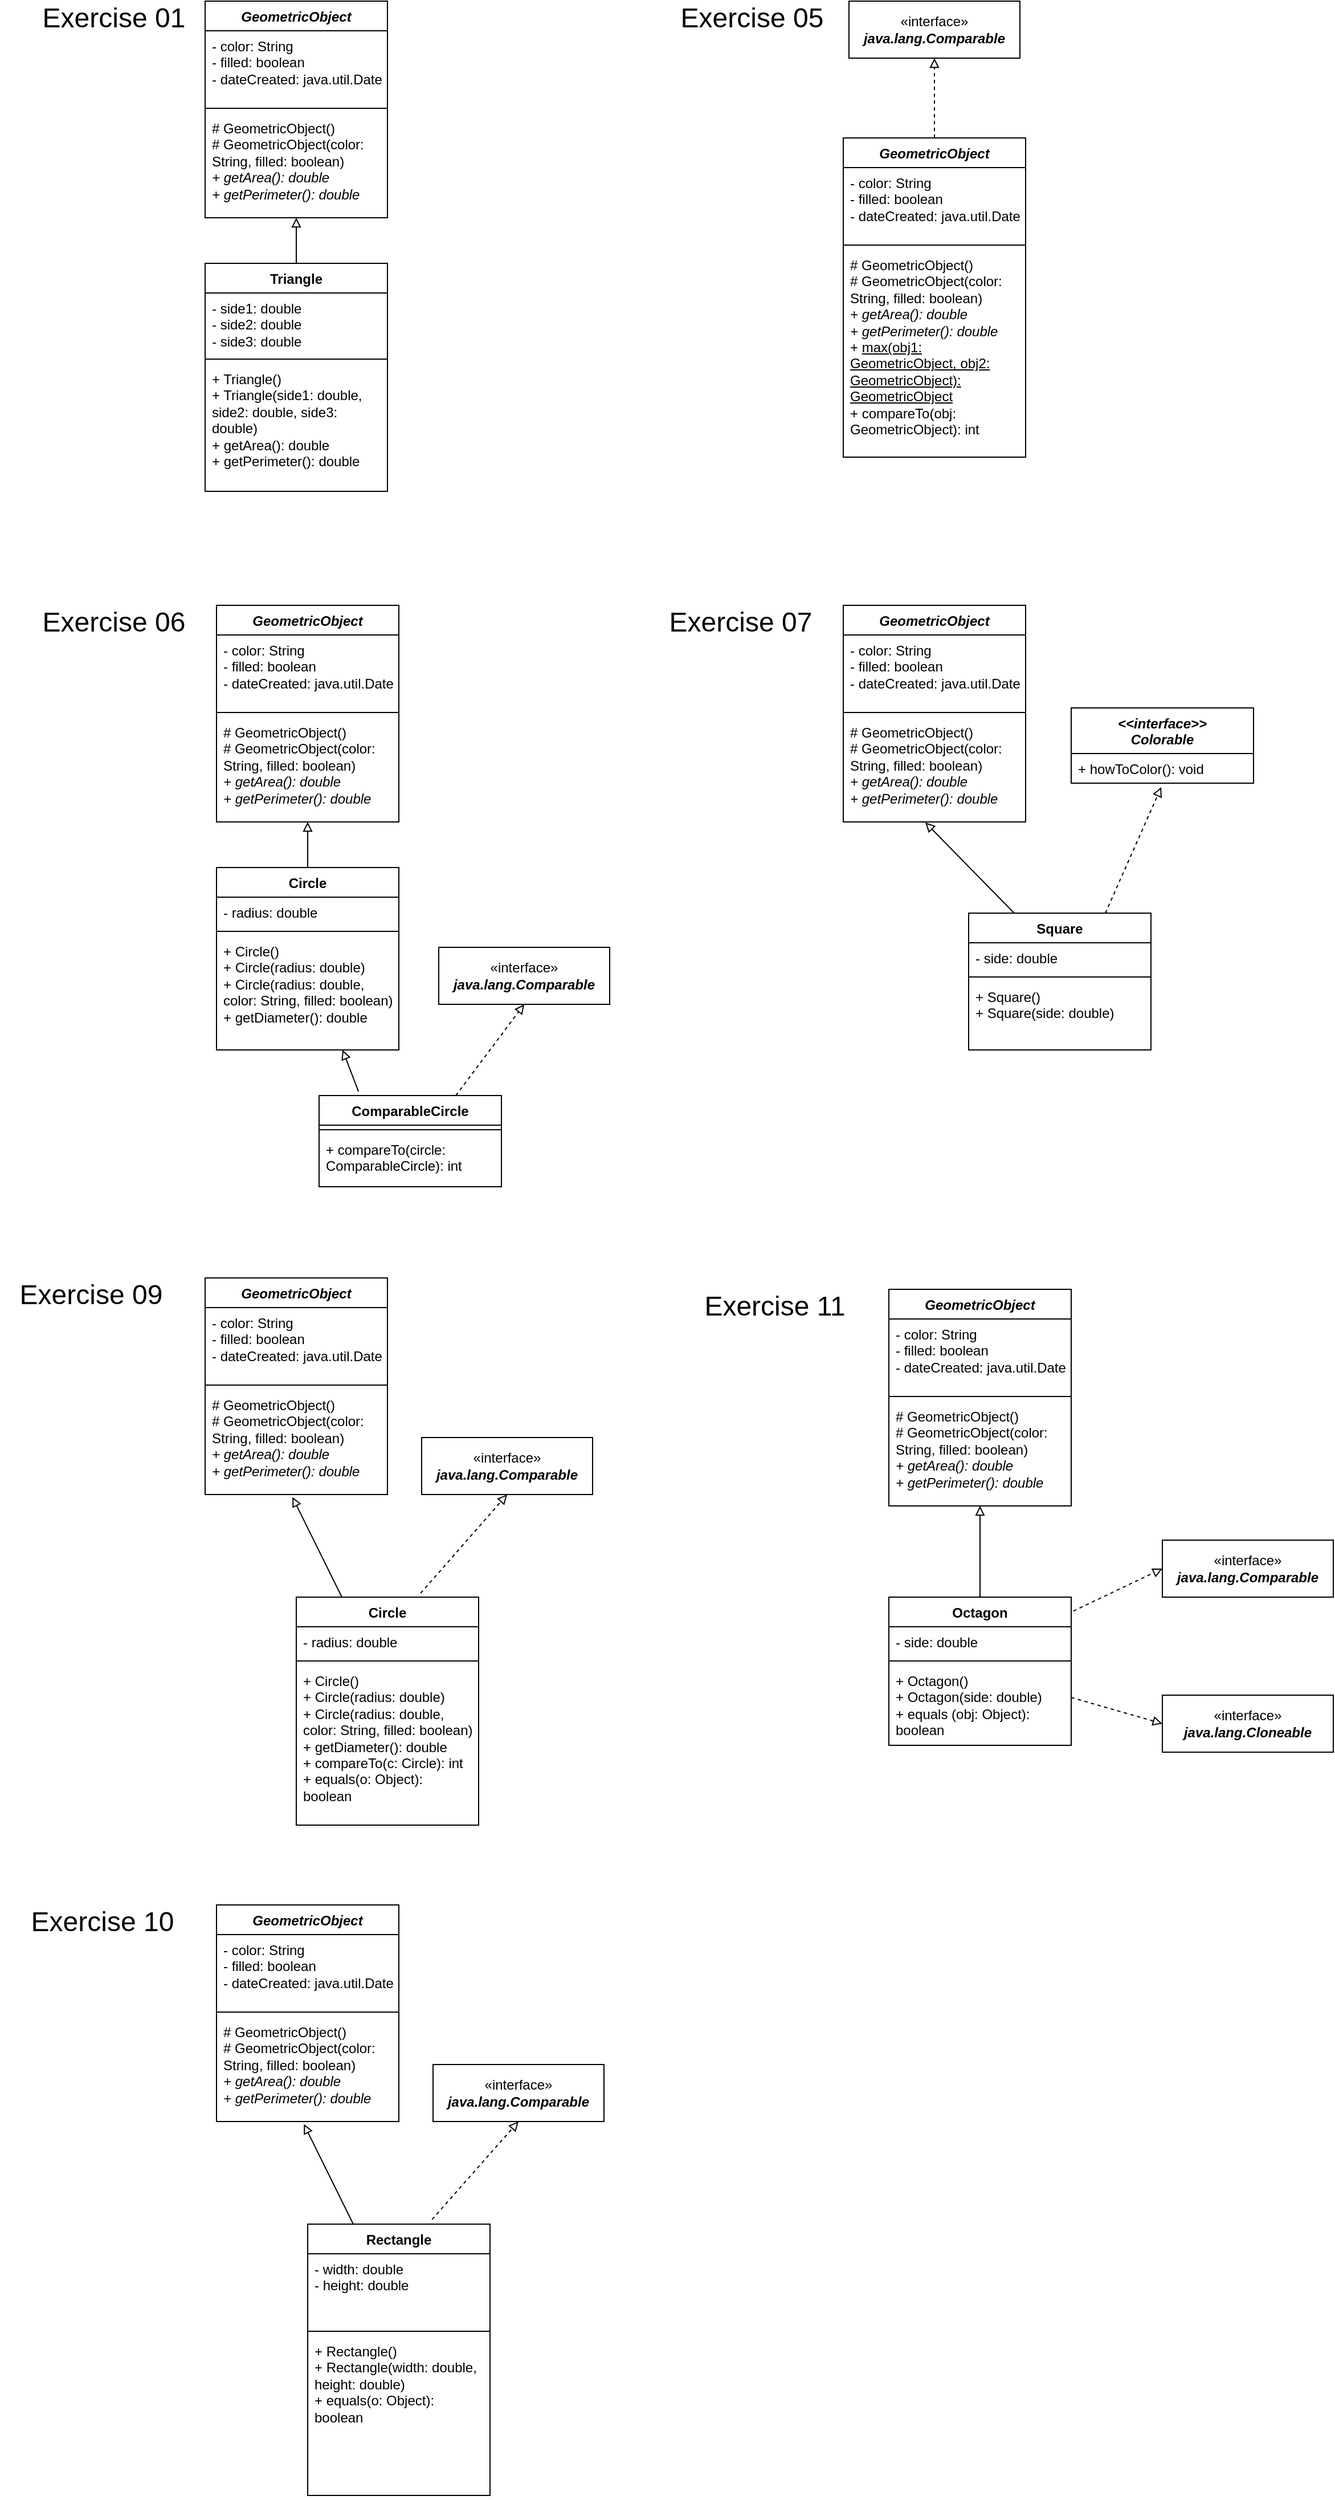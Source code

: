 <mxfile version="21.6.8" type="device">
  <diagram name="Page-1" id="t4NAFJKeUPYWKHXzNqqg">
    <mxGraphModel dx="954" dy="601" grid="1" gridSize="10" guides="1" tooltips="1" connect="1" arrows="1" fold="1" page="0" pageScale="1" pageWidth="827" pageHeight="1169" math="0" shadow="0">
      <root>
        <mxCell id="0" />
        <mxCell id="1" parent="0" />
        <mxCell id="4752XUYn1DsE7La_0IoM-2" value="Exercise 01" style="text;html=1;strokeColor=none;fillColor=none;align=center;verticalAlign=middle;whiteSpace=wrap;rounded=0;fontSize=24;" parent="1" vertex="1">
          <mxGeometry x="40" y="40" width="160" height="30" as="geometry" />
        </mxCell>
        <mxCell id="4752XUYn1DsE7La_0IoM-3" value="&lt;i&gt;GeometricObject&lt;/i&gt;" style="swimlane;fontStyle=1;align=center;verticalAlign=top;childLayout=stackLayout;horizontal=1;startSize=26;horizontalStack=0;resizeParent=1;resizeParentMax=0;resizeLast=0;collapsible=1;marginBottom=0;whiteSpace=wrap;html=1;" parent="1" vertex="1">
          <mxGeometry x="200" y="40" width="160" height="190" as="geometry" />
        </mxCell>
        <mxCell id="4752XUYn1DsE7La_0IoM-4" value="- color: String&lt;br&gt;- filled: boolean&lt;br&gt;- dateCreated: java.util.Date" style="text;strokeColor=none;fillColor=none;align=left;verticalAlign=top;spacingLeft=4;spacingRight=4;overflow=hidden;rotatable=0;points=[[0,0.5],[1,0.5]];portConstraint=eastwest;whiteSpace=wrap;html=1;" parent="4752XUYn1DsE7La_0IoM-3" vertex="1">
          <mxGeometry y="26" width="160" height="64" as="geometry" />
        </mxCell>
        <mxCell id="4752XUYn1DsE7La_0IoM-5" value="" style="line;strokeWidth=1;fillColor=none;align=left;verticalAlign=middle;spacingTop=-1;spacingLeft=3;spacingRight=3;rotatable=0;labelPosition=right;points=[];portConstraint=eastwest;strokeColor=inherit;" parent="4752XUYn1DsE7La_0IoM-3" vertex="1">
          <mxGeometry y="90" width="160" height="8" as="geometry" />
        </mxCell>
        <mxCell id="4752XUYn1DsE7La_0IoM-6" value="# GeometricObject()&lt;br&gt;# GeometricObject(color: String, filled: boolean)&lt;br&gt;&lt;i&gt;+ getArea(): double&lt;br&gt;+ getPerimeter(): double&lt;/i&gt;" style="text;strokeColor=none;fillColor=none;align=left;verticalAlign=top;spacingLeft=4;spacingRight=4;overflow=hidden;rotatable=0;points=[[0,0.5],[1,0.5]];portConstraint=eastwest;whiteSpace=wrap;html=1;" parent="4752XUYn1DsE7La_0IoM-3" vertex="1">
          <mxGeometry y="98" width="160" height="92" as="geometry" />
        </mxCell>
        <mxCell id="4752XUYn1DsE7La_0IoM-8" value="Triangle" style="swimlane;fontStyle=1;align=center;verticalAlign=top;childLayout=stackLayout;horizontal=1;startSize=26;horizontalStack=0;resizeParent=1;resizeParentMax=0;resizeLast=0;collapsible=1;marginBottom=0;whiteSpace=wrap;html=1;" parent="1" vertex="1">
          <mxGeometry x="200" y="270" width="160" height="200" as="geometry" />
        </mxCell>
        <mxCell id="4752XUYn1DsE7La_0IoM-9" value="- side1: double&lt;br&gt;- side2: double&lt;br&gt;- side3: double" style="text;strokeColor=none;fillColor=none;align=left;verticalAlign=top;spacingLeft=4;spacingRight=4;overflow=hidden;rotatable=0;points=[[0,0.5],[1,0.5]];portConstraint=eastwest;whiteSpace=wrap;html=1;" parent="4752XUYn1DsE7La_0IoM-8" vertex="1">
          <mxGeometry y="26" width="160" height="54" as="geometry" />
        </mxCell>
        <mxCell id="4752XUYn1DsE7La_0IoM-10" value="" style="line;strokeWidth=1;fillColor=none;align=left;verticalAlign=middle;spacingTop=-1;spacingLeft=3;spacingRight=3;rotatable=0;labelPosition=right;points=[];portConstraint=eastwest;strokeColor=inherit;" parent="4752XUYn1DsE7La_0IoM-8" vertex="1">
          <mxGeometry y="80" width="160" height="8" as="geometry" />
        </mxCell>
        <mxCell id="4752XUYn1DsE7La_0IoM-11" value="+ Triangle()&lt;br&gt;+ Triangle(side1: double, side2: double, side3: double)&lt;br&gt;+ getArea(): double&lt;br&gt;+ getPerimeter(): double" style="text;strokeColor=none;fillColor=none;align=left;verticalAlign=top;spacingLeft=4;spacingRight=4;overflow=hidden;rotatable=0;points=[[0,0.5],[1,0.5]];portConstraint=eastwest;whiteSpace=wrap;html=1;" parent="4752XUYn1DsE7La_0IoM-8" vertex="1">
          <mxGeometry y="88" width="160" height="112" as="geometry" />
        </mxCell>
        <mxCell id="4752XUYn1DsE7La_0IoM-13" value="Exercise 05" style="text;html=1;strokeColor=none;fillColor=none;align=center;verticalAlign=middle;whiteSpace=wrap;rounded=0;fontSize=24;" parent="1" vertex="1">
          <mxGeometry x="600" y="40" width="160" height="30" as="geometry" />
        </mxCell>
        <mxCell id="4752XUYn1DsE7La_0IoM-14" value="&lt;i&gt;GeometricObject&lt;/i&gt;" style="swimlane;fontStyle=1;align=center;verticalAlign=top;childLayout=stackLayout;horizontal=1;startSize=26;horizontalStack=0;resizeParent=1;resizeParentMax=0;resizeLast=0;collapsible=1;marginBottom=0;whiteSpace=wrap;html=1;" parent="1" vertex="1">
          <mxGeometry x="760" y="160" width="160" height="280" as="geometry" />
        </mxCell>
        <mxCell id="4752XUYn1DsE7La_0IoM-15" value="- color: String&lt;br&gt;- filled: boolean&lt;br&gt;- dateCreated: java.util.Date" style="text;strokeColor=none;fillColor=none;align=left;verticalAlign=top;spacingLeft=4;spacingRight=4;overflow=hidden;rotatable=0;points=[[0,0.5],[1,0.5]];portConstraint=eastwest;whiteSpace=wrap;html=1;" parent="4752XUYn1DsE7La_0IoM-14" vertex="1">
          <mxGeometry y="26" width="160" height="64" as="geometry" />
        </mxCell>
        <mxCell id="4752XUYn1DsE7La_0IoM-16" value="" style="line;strokeWidth=1;fillColor=none;align=left;verticalAlign=middle;spacingTop=-1;spacingLeft=3;spacingRight=3;rotatable=0;labelPosition=right;points=[];portConstraint=eastwest;strokeColor=inherit;" parent="4752XUYn1DsE7La_0IoM-14" vertex="1">
          <mxGeometry y="90" width="160" height="8" as="geometry" />
        </mxCell>
        <mxCell id="4752XUYn1DsE7La_0IoM-17" value="# GeometricObject()&lt;br&gt;# GeometricObject(color: String, filled: boolean)&lt;br&gt;&lt;i&gt;+ getArea(): double&lt;br&gt;+ getPerimeter(): double&lt;/i&gt;&lt;br&gt;+ &lt;u&gt;max(obj1: GeometricObject, obj2: GeometricObject): GeometricObject&lt;/u&gt;&lt;br&gt;+ compareTo(obj: GeometricObject): int" style="text;strokeColor=none;fillColor=none;align=left;verticalAlign=top;spacingLeft=4;spacingRight=4;overflow=hidden;rotatable=0;points=[[0,0.5],[1,0.5]];portConstraint=eastwest;whiteSpace=wrap;html=1;" parent="4752XUYn1DsE7La_0IoM-14" vertex="1">
          <mxGeometry y="98" width="160" height="182" as="geometry" />
        </mxCell>
        <mxCell id="4752XUYn1DsE7La_0IoM-18" value="«interface»&lt;br&gt;&lt;b&gt;&lt;i&gt;java.lang.Comparable&lt;/i&gt;&lt;/b&gt;" style="html=1;whiteSpace=wrap;" parent="1" vertex="1">
          <mxGeometry x="765" y="40" width="150" height="50" as="geometry" />
        </mxCell>
        <mxCell id="4752XUYn1DsE7La_0IoM-21" value="" style="endArrow=block;html=1;rounded=0;dashed=1;endFill=0;" parent="1" source="4752XUYn1DsE7La_0IoM-14" target="4752XUYn1DsE7La_0IoM-18" edge="1">
          <mxGeometry width="50" height="50" relative="1" as="geometry">
            <mxPoint x="630" y="290" as="sourcePoint" />
            <mxPoint x="680" y="240" as="targetPoint" />
          </mxGeometry>
        </mxCell>
        <mxCell id="4752XUYn1DsE7La_0IoM-22" value="Exercise 06" style="text;html=1;strokeColor=none;fillColor=none;align=center;verticalAlign=middle;whiteSpace=wrap;rounded=0;fontSize=24;" parent="1" vertex="1">
          <mxGeometry x="40" y="570" width="160" height="30" as="geometry" />
        </mxCell>
        <mxCell id="4752XUYn1DsE7La_0IoM-41" style="edgeStyle=orthogonalEdgeStyle;rounded=0;orthogonalLoop=1;jettySize=auto;html=1;endArrow=block;endFill=0;" parent="1" source="4752XUYn1DsE7La_0IoM-32" target="4752XUYn1DsE7La_0IoM-37" edge="1">
          <mxGeometry relative="1" as="geometry" />
        </mxCell>
        <mxCell id="4752XUYn1DsE7La_0IoM-32" value="Circle" style="swimlane;fontStyle=1;align=center;verticalAlign=top;childLayout=stackLayout;horizontal=1;startSize=26;horizontalStack=0;resizeParent=1;resizeParentMax=0;resizeLast=0;collapsible=1;marginBottom=0;whiteSpace=wrap;html=1;" parent="1" vertex="1">
          <mxGeometry x="210" y="800" width="160" height="160" as="geometry" />
        </mxCell>
        <mxCell id="4752XUYn1DsE7La_0IoM-33" value="- radius: double" style="text;strokeColor=none;fillColor=none;align=left;verticalAlign=top;spacingLeft=4;spacingRight=4;overflow=hidden;rotatable=0;points=[[0,0.5],[1,0.5]];portConstraint=eastwest;whiteSpace=wrap;html=1;" parent="4752XUYn1DsE7La_0IoM-32" vertex="1">
          <mxGeometry y="26" width="160" height="26" as="geometry" />
        </mxCell>
        <mxCell id="4752XUYn1DsE7La_0IoM-34" value="" style="line;strokeWidth=1;fillColor=none;align=left;verticalAlign=middle;spacingTop=-1;spacingLeft=3;spacingRight=3;rotatable=0;labelPosition=right;points=[];portConstraint=eastwest;strokeColor=inherit;" parent="4752XUYn1DsE7La_0IoM-32" vertex="1">
          <mxGeometry y="52" width="160" height="8" as="geometry" />
        </mxCell>
        <mxCell id="4752XUYn1DsE7La_0IoM-35" value="+ Circle()&lt;br&gt;+ Circle(radius: double)&lt;br&gt;+ Circle(radius: double, color: String, filled: boolean)&lt;br&gt;+ getDiameter(): double" style="text;strokeColor=none;fillColor=none;align=left;verticalAlign=top;spacingLeft=4;spacingRight=4;overflow=hidden;rotatable=0;points=[[0,0.5],[1,0.5]];portConstraint=eastwest;whiteSpace=wrap;html=1;" parent="4752XUYn1DsE7La_0IoM-32" vertex="1">
          <mxGeometry y="60" width="160" height="100" as="geometry" />
        </mxCell>
        <mxCell id="4752XUYn1DsE7La_0IoM-36" value="" style="endArrow=block;html=1;rounded=0;endFill=0;" parent="1" source="4752XUYn1DsE7La_0IoM-8" target="4752XUYn1DsE7La_0IoM-3" edge="1">
          <mxGeometry width="50" height="50" relative="1" as="geometry">
            <mxPoint x="279.58" y="290" as="sourcePoint" />
            <mxPoint x="279.58" y="220" as="targetPoint" />
          </mxGeometry>
        </mxCell>
        <mxCell id="4752XUYn1DsE7La_0IoM-37" value="&lt;i&gt;GeometricObject&lt;/i&gt;" style="swimlane;fontStyle=1;align=center;verticalAlign=top;childLayout=stackLayout;horizontal=1;startSize=26;horizontalStack=0;resizeParent=1;resizeParentMax=0;resizeLast=0;collapsible=1;marginBottom=0;whiteSpace=wrap;html=1;" parent="1" vertex="1">
          <mxGeometry x="210" y="570" width="160" height="190" as="geometry" />
        </mxCell>
        <mxCell id="4752XUYn1DsE7La_0IoM-38" value="- color: String&lt;br&gt;- filled: boolean&lt;br&gt;- dateCreated: java.util.Date" style="text;strokeColor=none;fillColor=none;align=left;verticalAlign=top;spacingLeft=4;spacingRight=4;overflow=hidden;rotatable=0;points=[[0,0.5],[1,0.5]];portConstraint=eastwest;whiteSpace=wrap;html=1;" parent="4752XUYn1DsE7La_0IoM-37" vertex="1">
          <mxGeometry y="26" width="160" height="64" as="geometry" />
        </mxCell>
        <mxCell id="4752XUYn1DsE7La_0IoM-39" value="" style="line;strokeWidth=1;fillColor=none;align=left;verticalAlign=middle;spacingTop=-1;spacingLeft=3;spacingRight=3;rotatable=0;labelPosition=right;points=[];portConstraint=eastwest;strokeColor=inherit;" parent="4752XUYn1DsE7La_0IoM-37" vertex="1">
          <mxGeometry y="90" width="160" height="8" as="geometry" />
        </mxCell>
        <mxCell id="4752XUYn1DsE7La_0IoM-40" value="# GeometricObject()&lt;br&gt;# GeometricObject(color: String, filled: boolean)&lt;br&gt;&lt;i&gt;+ getArea(): double&lt;br&gt;+ getPerimeter(): double&lt;/i&gt;" style="text;strokeColor=none;fillColor=none;align=left;verticalAlign=top;spacingLeft=4;spacingRight=4;overflow=hidden;rotatable=0;points=[[0,0.5],[1,0.5]];portConstraint=eastwest;whiteSpace=wrap;html=1;" parent="4752XUYn1DsE7La_0IoM-37" vertex="1">
          <mxGeometry y="98" width="160" height="92" as="geometry" />
        </mxCell>
        <mxCell id="4752XUYn1DsE7La_0IoM-42" value="«interface»&lt;br&gt;&lt;b&gt;&lt;i&gt;java.lang.Comparable&lt;/i&gt;&lt;/b&gt;" style="html=1;whiteSpace=wrap;" parent="1" vertex="1">
          <mxGeometry x="405" y="870" width="150" height="50" as="geometry" />
        </mxCell>
        <mxCell id="4752XUYn1DsE7La_0IoM-43" value="ComparableCircle" style="swimlane;fontStyle=1;align=center;verticalAlign=top;childLayout=stackLayout;horizontal=1;startSize=26;horizontalStack=0;resizeParent=1;resizeParentMax=0;resizeLast=0;collapsible=1;marginBottom=0;whiteSpace=wrap;html=1;" parent="1" vertex="1">
          <mxGeometry x="300" y="1000" width="160" height="80" as="geometry" />
        </mxCell>
        <mxCell id="4752XUYn1DsE7La_0IoM-45" value="" style="line;strokeWidth=1;fillColor=none;align=left;verticalAlign=middle;spacingTop=-1;spacingLeft=3;spacingRight=3;rotatable=0;labelPosition=right;points=[];portConstraint=eastwest;strokeColor=inherit;" parent="4752XUYn1DsE7La_0IoM-43" vertex="1">
          <mxGeometry y="26" width="160" height="8" as="geometry" />
        </mxCell>
        <mxCell id="4752XUYn1DsE7La_0IoM-46" value="+ compareTo(circle: ComparableCircle): int" style="text;strokeColor=none;fillColor=none;align=left;verticalAlign=top;spacingLeft=4;spacingRight=4;overflow=hidden;rotatable=0;points=[[0,0.5],[1,0.5]];portConstraint=eastwest;whiteSpace=wrap;html=1;" parent="4752XUYn1DsE7La_0IoM-43" vertex="1">
          <mxGeometry y="34" width="160" height="46" as="geometry" />
        </mxCell>
        <mxCell id="4752XUYn1DsE7La_0IoM-47" value="" style="endArrow=block;html=1;rounded=0;exitX=0.216;exitY=-0.044;exitDx=0;exitDy=0;exitPerimeter=0;endFill=0;" parent="1" source="4752XUYn1DsE7La_0IoM-43" target="4752XUYn1DsE7La_0IoM-32" edge="1">
          <mxGeometry width="50" height="50" relative="1" as="geometry">
            <mxPoint x="230" y="1060" as="sourcePoint" />
            <mxPoint x="280" y="1010" as="targetPoint" />
          </mxGeometry>
        </mxCell>
        <mxCell id="4752XUYn1DsE7La_0IoM-48" value="" style="endArrow=block;html=1;rounded=0;entryX=0.5;entryY=1;entryDx=0;entryDy=0;exitX=0.75;exitY=0;exitDx=0;exitDy=0;dashed=1;endFill=0;" parent="1" source="4752XUYn1DsE7La_0IoM-43" target="4752XUYn1DsE7La_0IoM-42" edge="1">
          <mxGeometry width="50" height="50" relative="1" as="geometry">
            <mxPoint x="200" y="1140" as="sourcePoint" />
            <mxPoint x="250" y="1090" as="targetPoint" />
          </mxGeometry>
        </mxCell>
        <mxCell id="4752XUYn1DsE7La_0IoM-49" value="Exercise 07" style="text;html=1;strokeColor=none;fillColor=none;align=center;verticalAlign=middle;whiteSpace=wrap;rounded=0;fontSize=24;" parent="1" vertex="1">
          <mxGeometry x="590" y="570" width="160" height="30" as="geometry" />
        </mxCell>
        <mxCell id="4752XUYn1DsE7La_0IoM-50" value="&lt;i&gt;&amp;lt;&amp;lt;interface&amp;gt;&amp;gt;&lt;br&gt;Colorable&lt;/i&gt;" style="swimlane;fontStyle=1;align=center;verticalAlign=top;childLayout=stackLayout;horizontal=1;startSize=40;horizontalStack=0;resizeParent=1;resizeParentMax=0;resizeLast=0;collapsible=1;marginBottom=0;whiteSpace=wrap;html=1;" parent="1" vertex="1">
          <mxGeometry x="960" y="660" width="160" height="66" as="geometry" />
        </mxCell>
        <mxCell id="4752XUYn1DsE7La_0IoM-53" value="+ howToColor(): void" style="text;strokeColor=none;fillColor=none;align=left;verticalAlign=top;spacingLeft=4;spacingRight=4;overflow=hidden;rotatable=0;points=[[0,0.5],[1,0.5]];portConstraint=eastwest;whiteSpace=wrap;html=1;" parent="4752XUYn1DsE7La_0IoM-50" vertex="1">
          <mxGeometry y="40" width="160" height="26" as="geometry" />
        </mxCell>
        <mxCell id="4752XUYn1DsE7La_0IoM-54" value="&lt;i&gt;GeometricObject&lt;/i&gt;" style="swimlane;fontStyle=1;align=center;verticalAlign=top;childLayout=stackLayout;horizontal=1;startSize=26;horizontalStack=0;resizeParent=1;resizeParentMax=0;resizeLast=0;collapsible=1;marginBottom=0;whiteSpace=wrap;html=1;" parent="1" vertex="1">
          <mxGeometry x="760" y="570" width="160" height="190" as="geometry" />
        </mxCell>
        <mxCell id="4752XUYn1DsE7La_0IoM-55" value="- color: String&lt;br&gt;- filled: boolean&lt;br&gt;- dateCreated: java.util.Date" style="text;strokeColor=none;fillColor=none;align=left;verticalAlign=top;spacingLeft=4;spacingRight=4;overflow=hidden;rotatable=0;points=[[0,0.5],[1,0.5]];portConstraint=eastwest;whiteSpace=wrap;html=1;" parent="4752XUYn1DsE7La_0IoM-54" vertex="1">
          <mxGeometry y="26" width="160" height="64" as="geometry" />
        </mxCell>
        <mxCell id="4752XUYn1DsE7La_0IoM-56" value="" style="line;strokeWidth=1;fillColor=none;align=left;verticalAlign=middle;spacingTop=-1;spacingLeft=3;spacingRight=3;rotatable=0;labelPosition=right;points=[];portConstraint=eastwest;strokeColor=inherit;" parent="4752XUYn1DsE7La_0IoM-54" vertex="1">
          <mxGeometry y="90" width="160" height="8" as="geometry" />
        </mxCell>
        <mxCell id="4752XUYn1DsE7La_0IoM-57" value="# GeometricObject()&lt;br&gt;# GeometricObject(color: String, filled: boolean)&lt;br&gt;&lt;i&gt;+ getArea(): double&lt;br&gt;+ getPerimeter(): double&lt;/i&gt;" style="text;strokeColor=none;fillColor=none;align=left;verticalAlign=top;spacingLeft=4;spacingRight=4;overflow=hidden;rotatable=0;points=[[0,0.5],[1,0.5]];portConstraint=eastwest;whiteSpace=wrap;html=1;" parent="4752XUYn1DsE7La_0IoM-54" vertex="1">
          <mxGeometry y="98" width="160" height="92" as="geometry" />
        </mxCell>
        <mxCell id="4752XUYn1DsE7La_0IoM-58" value="Square" style="swimlane;fontStyle=1;align=center;verticalAlign=top;childLayout=stackLayout;horizontal=1;startSize=26;horizontalStack=0;resizeParent=1;resizeParentMax=0;resizeLast=0;collapsible=1;marginBottom=0;whiteSpace=wrap;html=1;" parent="1" vertex="1">
          <mxGeometry x="870" y="840" width="160" height="120" as="geometry" />
        </mxCell>
        <mxCell id="4752XUYn1DsE7La_0IoM-59" value="- side: double" style="text;strokeColor=none;fillColor=none;align=left;verticalAlign=top;spacingLeft=4;spacingRight=4;overflow=hidden;rotatable=0;points=[[0,0.5],[1,0.5]];portConstraint=eastwest;whiteSpace=wrap;html=1;" parent="4752XUYn1DsE7La_0IoM-58" vertex="1">
          <mxGeometry y="26" width="160" height="26" as="geometry" />
        </mxCell>
        <mxCell id="4752XUYn1DsE7La_0IoM-60" value="" style="line;strokeWidth=1;fillColor=none;align=left;verticalAlign=middle;spacingTop=-1;spacingLeft=3;spacingRight=3;rotatable=0;labelPosition=right;points=[];portConstraint=eastwest;strokeColor=inherit;" parent="4752XUYn1DsE7La_0IoM-58" vertex="1">
          <mxGeometry y="52" width="160" height="8" as="geometry" />
        </mxCell>
        <mxCell id="4752XUYn1DsE7La_0IoM-61" value="+ Square()&lt;br&gt;+ Square(side: double)" style="text;strokeColor=none;fillColor=none;align=left;verticalAlign=top;spacingLeft=4;spacingRight=4;overflow=hidden;rotatable=0;points=[[0,0.5],[1,0.5]];portConstraint=eastwest;whiteSpace=wrap;html=1;" parent="4752XUYn1DsE7La_0IoM-58" vertex="1">
          <mxGeometry y="60" width="160" height="60" as="geometry" />
        </mxCell>
        <mxCell id="4752XUYn1DsE7La_0IoM-62" value="" style="endArrow=block;html=1;rounded=0;entryX=0.45;entryY=1.005;entryDx=0;entryDy=0;entryPerimeter=0;exitX=0.25;exitY=0;exitDx=0;exitDy=0;endFill=0;" parent="1" source="4752XUYn1DsE7La_0IoM-58" target="4752XUYn1DsE7La_0IoM-57" edge="1">
          <mxGeometry width="50" height="50" relative="1" as="geometry">
            <mxPoint x="760" y="890" as="sourcePoint" />
            <mxPoint x="810" y="840" as="targetPoint" />
          </mxGeometry>
        </mxCell>
        <mxCell id="4752XUYn1DsE7La_0IoM-63" value="" style="endArrow=block;html=1;rounded=0;entryX=0.494;entryY=1.135;entryDx=0;entryDy=0;entryPerimeter=0;exitX=0.75;exitY=0;exitDx=0;exitDy=0;dashed=1;endFill=0;" parent="1" source="4752XUYn1DsE7La_0IoM-58" target="4752XUYn1DsE7La_0IoM-53" edge="1">
          <mxGeometry width="50" height="50" relative="1" as="geometry">
            <mxPoint x="770" y="950" as="sourcePoint" />
            <mxPoint x="820" y="900" as="targetPoint" />
          </mxGeometry>
        </mxCell>
        <mxCell id="4752XUYn1DsE7La_0IoM-65" value="Circle" style="swimlane;fontStyle=1;align=center;verticalAlign=top;childLayout=stackLayout;horizontal=1;startSize=26;horizontalStack=0;resizeParent=1;resizeParentMax=0;resizeLast=0;collapsible=1;marginBottom=0;whiteSpace=wrap;html=1;" parent="1" vertex="1">
          <mxGeometry x="280" y="1440" width="160" height="200" as="geometry" />
        </mxCell>
        <mxCell id="4752XUYn1DsE7La_0IoM-66" value="- radius: double" style="text;strokeColor=none;fillColor=none;align=left;verticalAlign=top;spacingLeft=4;spacingRight=4;overflow=hidden;rotatable=0;points=[[0,0.5],[1,0.5]];portConstraint=eastwest;whiteSpace=wrap;html=1;" parent="4752XUYn1DsE7La_0IoM-65" vertex="1">
          <mxGeometry y="26" width="160" height="26" as="geometry" />
        </mxCell>
        <mxCell id="4752XUYn1DsE7La_0IoM-67" value="" style="line;strokeWidth=1;fillColor=none;align=left;verticalAlign=middle;spacingTop=-1;spacingLeft=3;spacingRight=3;rotatable=0;labelPosition=right;points=[];portConstraint=eastwest;strokeColor=inherit;" parent="4752XUYn1DsE7La_0IoM-65" vertex="1">
          <mxGeometry y="52" width="160" height="8" as="geometry" />
        </mxCell>
        <mxCell id="4752XUYn1DsE7La_0IoM-68" value="+ Circle()&lt;br&gt;+ Circle(radius: double)&lt;br&gt;+ Circle(radius: double, color: String, filled: boolean)&lt;br&gt;+ getDiameter(): double&lt;br&gt;+ compareTo(c: Circle): int&lt;br&gt;+ equals(o: Object): boolean" style="text;strokeColor=none;fillColor=none;align=left;verticalAlign=top;spacingLeft=4;spacingRight=4;overflow=hidden;rotatable=0;points=[[0,0.5],[1,0.5]];portConstraint=eastwest;whiteSpace=wrap;html=1;" parent="4752XUYn1DsE7La_0IoM-65" vertex="1">
          <mxGeometry y="60" width="160" height="140" as="geometry" />
        </mxCell>
        <mxCell id="4752XUYn1DsE7La_0IoM-69" value="&lt;i&gt;GeometricObject&lt;/i&gt;" style="swimlane;fontStyle=1;align=center;verticalAlign=top;childLayout=stackLayout;horizontal=1;startSize=26;horizontalStack=0;resizeParent=1;resizeParentMax=0;resizeLast=0;collapsible=1;marginBottom=0;whiteSpace=wrap;html=1;" parent="1" vertex="1">
          <mxGeometry x="200" y="1160" width="160" height="190" as="geometry" />
        </mxCell>
        <mxCell id="4752XUYn1DsE7La_0IoM-70" value="- color: String&lt;br&gt;- filled: boolean&lt;br&gt;- dateCreated: java.util.Date" style="text;strokeColor=none;fillColor=none;align=left;verticalAlign=top;spacingLeft=4;spacingRight=4;overflow=hidden;rotatable=0;points=[[0,0.5],[1,0.5]];portConstraint=eastwest;whiteSpace=wrap;html=1;" parent="4752XUYn1DsE7La_0IoM-69" vertex="1">
          <mxGeometry y="26" width="160" height="64" as="geometry" />
        </mxCell>
        <mxCell id="4752XUYn1DsE7La_0IoM-71" value="" style="line;strokeWidth=1;fillColor=none;align=left;verticalAlign=middle;spacingTop=-1;spacingLeft=3;spacingRight=3;rotatable=0;labelPosition=right;points=[];portConstraint=eastwest;strokeColor=inherit;" parent="4752XUYn1DsE7La_0IoM-69" vertex="1">
          <mxGeometry y="90" width="160" height="8" as="geometry" />
        </mxCell>
        <mxCell id="4752XUYn1DsE7La_0IoM-72" value="# GeometricObject()&lt;br&gt;# GeometricObject(color: String, filled: boolean)&lt;br&gt;&lt;i&gt;+ getArea(): double&lt;br&gt;+ getPerimeter(): double&lt;/i&gt;" style="text;strokeColor=none;fillColor=none;align=left;verticalAlign=top;spacingLeft=4;spacingRight=4;overflow=hidden;rotatable=0;points=[[0,0.5],[1,0.5]];portConstraint=eastwest;whiteSpace=wrap;html=1;" parent="4752XUYn1DsE7La_0IoM-69" vertex="1">
          <mxGeometry y="98" width="160" height="92" as="geometry" />
        </mxCell>
        <mxCell id="4752XUYn1DsE7La_0IoM-73" value="Exercise 09" style="text;html=1;strokeColor=none;fillColor=none;align=center;verticalAlign=middle;whiteSpace=wrap;rounded=0;fontSize=24;" parent="1" vertex="1">
          <mxGeometry x="20" y="1160" width="160" height="30" as="geometry" />
        </mxCell>
        <mxCell id="4752XUYn1DsE7La_0IoM-74" value="«interface»&lt;br&gt;&lt;b&gt;&lt;i&gt;java.lang.Comparable&lt;/i&gt;&lt;/b&gt;" style="html=1;whiteSpace=wrap;" parent="1" vertex="1">
          <mxGeometry x="390" y="1300" width="150" height="50" as="geometry" />
        </mxCell>
        <mxCell id="4752XUYn1DsE7La_0IoM-75" value="" style="endArrow=block;html=1;rounded=0;entryX=0.479;entryY=1.025;entryDx=0;entryDy=0;entryPerimeter=0;exitX=0.25;exitY=0;exitDx=0;exitDy=0;endFill=0;" parent="1" source="4752XUYn1DsE7La_0IoM-65" target="4752XUYn1DsE7La_0IoM-72" edge="1">
          <mxGeometry width="50" height="50" relative="1" as="geometry">
            <mxPoint x="200" y="1520" as="sourcePoint" />
            <mxPoint x="250" y="1470" as="targetPoint" />
          </mxGeometry>
        </mxCell>
        <mxCell id="4752XUYn1DsE7La_0IoM-76" value="" style="endArrow=block;html=1;rounded=0;entryX=0.5;entryY=1;entryDx=0;entryDy=0;exitX=0.682;exitY=-0.017;exitDx=0;exitDy=0;exitPerimeter=0;dashed=1;endFill=0;" parent="1" source="4752XUYn1DsE7La_0IoM-65" target="4752XUYn1DsE7La_0IoM-74" edge="1">
          <mxGeometry width="50" height="50" relative="1" as="geometry">
            <mxPoint x="390" y="1430" as="sourcePoint" />
            <mxPoint x="440" y="1380" as="targetPoint" />
          </mxGeometry>
        </mxCell>
        <mxCell id="4752XUYn1DsE7La_0IoM-77" value="&lt;i&gt;GeometricObject&lt;/i&gt;" style="swimlane;fontStyle=1;align=center;verticalAlign=top;childLayout=stackLayout;horizontal=1;startSize=26;horizontalStack=0;resizeParent=1;resizeParentMax=0;resizeLast=0;collapsible=1;marginBottom=0;whiteSpace=wrap;html=1;" parent="1" vertex="1">
          <mxGeometry x="800" y="1170" width="160" height="190" as="geometry" />
        </mxCell>
        <mxCell id="4752XUYn1DsE7La_0IoM-78" value="- color: String&lt;br&gt;- filled: boolean&lt;br&gt;- dateCreated: java.util.Date" style="text;strokeColor=none;fillColor=none;align=left;verticalAlign=top;spacingLeft=4;spacingRight=4;overflow=hidden;rotatable=0;points=[[0,0.5],[1,0.5]];portConstraint=eastwest;whiteSpace=wrap;html=1;" parent="4752XUYn1DsE7La_0IoM-77" vertex="1">
          <mxGeometry y="26" width="160" height="64" as="geometry" />
        </mxCell>
        <mxCell id="4752XUYn1DsE7La_0IoM-79" value="" style="line;strokeWidth=1;fillColor=none;align=left;verticalAlign=middle;spacingTop=-1;spacingLeft=3;spacingRight=3;rotatable=0;labelPosition=right;points=[];portConstraint=eastwest;strokeColor=inherit;" parent="4752XUYn1DsE7La_0IoM-77" vertex="1">
          <mxGeometry y="90" width="160" height="8" as="geometry" />
        </mxCell>
        <mxCell id="4752XUYn1DsE7La_0IoM-80" value="# GeometricObject()&lt;br&gt;# GeometricObject(color: String, filled: boolean)&lt;br&gt;&lt;i&gt;+ getArea(): double&lt;br&gt;+ getPerimeter(): double&lt;/i&gt;" style="text;strokeColor=none;fillColor=none;align=left;verticalAlign=top;spacingLeft=4;spacingRight=4;overflow=hidden;rotatable=0;points=[[0,0.5],[1,0.5]];portConstraint=eastwest;whiteSpace=wrap;html=1;" parent="4752XUYn1DsE7La_0IoM-77" vertex="1">
          <mxGeometry y="98" width="160" height="92" as="geometry" />
        </mxCell>
        <mxCell id="4752XUYn1DsE7La_0IoM-81" value="Exercise 11" style="text;html=1;strokeColor=none;fillColor=none;align=center;verticalAlign=middle;whiteSpace=wrap;rounded=0;fontSize=24;" parent="1" vertex="1">
          <mxGeometry x="620" y="1170" width="160" height="30" as="geometry" />
        </mxCell>
        <mxCell id="4752XUYn1DsE7La_0IoM-82" value="«interface»&lt;br&gt;&lt;b&gt;&lt;i&gt;java.lang.Comparable&lt;/i&gt;&lt;/b&gt;" style="html=1;whiteSpace=wrap;" parent="1" vertex="1">
          <mxGeometry x="1040" y="1390" width="150" height="50" as="geometry" />
        </mxCell>
        <mxCell id="4752XUYn1DsE7La_0IoM-83" value="«interface»&lt;br&gt;&lt;b&gt;&lt;i&gt;java.lang.Cloneable&lt;/i&gt;&lt;/b&gt;" style="html=1;whiteSpace=wrap;" parent="1" vertex="1">
          <mxGeometry x="1040" y="1526" width="150" height="50" as="geometry" />
        </mxCell>
        <mxCell id="4752XUYn1DsE7La_0IoM-88" value="" style="endArrow=block;html=1;rounded=0;entryX=0.5;entryY=1;entryDx=0;entryDy=0;exitX=0.5;exitY=0;exitDx=0;exitDy=0;endFill=0;" parent="1" source="4752XUYn1DsE7La_0IoM-91" target="4752XUYn1DsE7La_0IoM-77" edge="1">
          <mxGeometry width="50" height="50" relative="1" as="geometry">
            <mxPoint x="880" y="1440.0" as="sourcePoint" />
            <mxPoint x="730" y="1480" as="targetPoint" />
          </mxGeometry>
        </mxCell>
        <mxCell id="4752XUYn1DsE7La_0IoM-89" value="" style="endArrow=block;html=1;rounded=0;entryX=0;entryY=0.5;entryDx=0;entryDy=0;exitX=1.012;exitY=0.094;exitDx=0;exitDy=0;dashed=1;endFill=0;exitPerimeter=0;" parent="1" source="4752XUYn1DsE7La_0IoM-91" target="4752XUYn1DsE7La_0IoM-82" edge="1">
          <mxGeometry width="50" height="50" relative="1" as="geometry">
            <mxPoint x="960.0" y="1440.0" as="sourcePoint" />
            <mxPoint x="770" y="1540" as="targetPoint" />
          </mxGeometry>
        </mxCell>
        <mxCell id="4752XUYn1DsE7La_0IoM-90" value="" style="endArrow=block;html=1;rounded=0;entryX=0;entryY=0.5;entryDx=0;entryDy=0;dashed=1;endFill=0;" parent="1" source="4752XUYn1DsE7La_0IoM-91" target="4752XUYn1DsE7La_0IoM-83" edge="1">
          <mxGeometry width="50" height="50" relative="1" as="geometry">
            <mxPoint x="961.44" y="1494.678" as="sourcePoint" />
            <mxPoint x="940" y="1580" as="targetPoint" />
          </mxGeometry>
        </mxCell>
        <mxCell id="4752XUYn1DsE7La_0IoM-91" value="Octagon" style="swimlane;fontStyle=1;align=center;verticalAlign=top;childLayout=stackLayout;horizontal=1;startSize=26;horizontalStack=0;resizeParent=1;resizeParentMax=0;resizeLast=0;collapsible=1;marginBottom=0;whiteSpace=wrap;html=1;" parent="1" vertex="1">
          <mxGeometry x="800" y="1440" width="160" height="130" as="geometry" />
        </mxCell>
        <mxCell id="4752XUYn1DsE7La_0IoM-92" value="- side: double" style="text;strokeColor=none;fillColor=none;align=left;verticalAlign=top;spacingLeft=4;spacingRight=4;overflow=hidden;rotatable=0;points=[[0,0.5],[1,0.5]];portConstraint=eastwest;whiteSpace=wrap;html=1;" parent="4752XUYn1DsE7La_0IoM-91" vertex="1">
          <mxGeometry y="26" width="160" height="26" as="geometry" />
        </mxCell>
        <mxCell id="4752XUYn1DsE7La_0IoM-93" value="" style="line;strokeWidth=1;fillColor=none;align=left;verticalAlign=middle;spacingTop=-1;spacingLeft=3;spacingRight=3;rotatable=0;labelPosition=right;points=[];portConstraint=eastwest;strokeColor=inherit;" parent="4752XUYn1DsE7La_0IoM-91" vertex="1">
          <mxGeometry y="52" width="160" height="8" as="geometry" />
        </mxCell>
        <mxCell id="4752XUYn1DsE7La_0IoM-94" value="+ Octagon()&lt;br&gt;+ Octagon(side: double)&lt;br&gt;+ equals (obj: Object): boolean" style="text;strokeColor=none;fillColor=none;align=left;verticalAlign=top;spacingLeft=4;spacingRight=4;overflow=hidden;rotatable=0;points=[[0,0.5],[1,0.5]];portConstraint=eastwest;whiteSpace=wrap;html=1;" parent="4752XUYn1DsE7La_0IoM-91" vertex="1">
          <mxGeometry y="60" width="160" height="70" as="geometry" />
        </mxCell>
        <mxCell id="4752XUYn1DsE7La_0IoM-95" value="Rectangle" style="swimlane;fontStyle=1;align=center;verticalAlign=top;childLayout=stackLayout;horizontal=1;startSize=26;horizontalStack=0;resizeParent=1;resizeParentMax=0;resizeLast=0;collapsible=1;marginBottom=0;whiteSpace=wrap;html=1;" parent="1" vertex="1">
          <mxGeometry x="290" y="1990" width="160" height="238" as="geometry" />
        </mxCell>
        <mxCell id="4752XUYn1DsE7La_0IoM-96" value="- width: double&lt;br&gt;- height: double" style="text;strokeColor=none;fillColor=none;align=left;verticalAlign=top;spacingLeft=4;spacingRight=4;overflow=hidden;rotatable=0;points=[[0,0.5],[1,0.5]];portConstraint=eastwest;whiteSpace=wrap;html=1;" parent="4752XUYn1DsE7La_0IoM-95" vertex="1">
          <mxGeometry y="26" width="160" height="64" as="geometry" />
        </mxCell>
        <mxCell id="4752XUYn1DsE7La_0IoM-97" value="" style="line;strokeWidth=1;fillColor=none;align=left;verticalAlign=middle;spacingTop=-1;spacingLeft=3;spacingRight=3;rotatable=0;labelPosition=right;points=[];portConstraint=eastwest;strokeColor=inherit;" parent="4752XUYn1DsE7La_0IoM-95" vertex="1">
          <mxGeometry y="90" width="160" height="8" as="geometry" />
        </mxCell>
        <mxCell id="4752XUYn1DsE7La_0IoM-98" value="+ Rectangle()&lt;br&gt;+ Rectangle(width: double, height: double)&lt;br&gt;+ equals(o: Object): boolean" style="text;strokeColor=none;fillColor=none;align=left;verticalAlign=top;spacingLeft=4;spacingRight=4;overflow=hidden;rotatable=0;points=[[0,0.5],[1,0.5]];portConstraint=eastwest;whiteSpace=wrap;html=1;" parent="4752XUYn1DsE7La_0IoM-95" vertex="1">
          <mxGeometry y="98" width="160" height="140" as="geometry" />
        </mxCell>
        <mxCell id="4752XUYn1DsE7La_0IoM-99" value="&lt;i&gt;GeometricObject&lt;/i&gt;" style="swimlane;fontStyle=1;align=center;verticalAlign=top;childLayout=stackLayout;horizontal=1;startSize=26;horizontalStack=0;resizeParent=1;resizeParentMax=0;resizeLast=0;collapsible=1;marginBottom=0;whiteSpace=wrap;html=1;" parent="1" vertex="1">
          <mxGeometry x="210" y="1710" width="160" height="190" as="geometry" />
        </mxCell>
        <mxCell id="4752XUYn1DsE7La_0IoM-100" value="- color: String&lt;br&gt;- filled: boolean&lt;br&gt;- dateCreated: java.util.Date" style="text;strokeColor=none;fillColor=none;align=left;verticalAlign=top;spacingLeft=4;spacingRight=4;overflow=hidden;rotatable=0;points=[[0,0.5],[1,0.5]];portConstraint=eastwest;whiteSpace=wrap;html=1;" parent="4752XUYn1DsE7La_0IoM-99" vertex="1">
          <mxGeometry y="26" width="160" height="64" as="geometry" />
        </mxCell>
        <mxCell id="4752XUYn1DsE7La_0IoM-101" value="" style="line;strokeWidth=1;fillColor=none;align=left;verticalAlign=middle;spacingTop=-1;spacingLeft=3;spacingRight=3;rotatable=0;labelPosition=right;points=[];portConstraint=eastwest;strokeColor=inherit;" parent="4752XUYn1DsE7La_0IoM-99" vertex="1">
          <mxGeometry y="90" width="160" height="8" as="geometry" />
        </mxCell>
        <mxCell id="4752XUYn1DsE7La_0IoM-102" value="# GeometricObject()&lt;br&gt;# GeometricObject(color: String, filled: boolean)&lt;br&gt;&lt;i&gt;+ getArea(): double&lt;br&gt;+ getPerimeter(): double&lt;/i&gt;" style="text;strokeColor=none;fillColor=none;align=left;verticalAlign=top;spacingLeft=4;spacingRight=4;overflow=hidden;rotatable=0;points=[[0,0.5],[1,0.5]];portConstraint=eastwest;whiteSpace=wrap;html=1;" parent="4752XUYn1DsE7La_0IoM-99" vertex="1">
          <mxGeometry y="98" width="160" height="92" as="geometry" />
        </mxCell>
        <mxCell id="4752XUYn1DsE7La_0IoM-103" value="Exercise 10" style="text;html=1;strokeColor=none;fillColor=none;align=center;verticalAlign=middle;whiteSpace=wrap;rounded=0;fontSize=24;" parent="1" vertex="1">
          <mxGeometry x="30" y="1710" width="160" height="30" as="geometry" />
        </mxCell>
        <mxCell id="4752XUYn1DsE7La_0IoM-104" value="«interface»&lt;br&gt;&lt;b&gt;&lt;i&gt;java.lang.Comparable&lt;/i&gt;&lt;/b&gt;" style="html=1;whiteSpace=wrap;" parent="1" vertex="1">
          <mxGeometry x="400" y="1850" width="150" height="50" as="geometry" />
        </mxCell>
        <mxCell id="4752XUYn1DsE7La_0IoM-105" value="" style="endArrow=block;html=1;rounded=0;entryX=0.479;entryY=1.025;entryDx=0;entryDy=0;entryPerimeter=0;exitX=0.25;exitY=0;exitDx=0;exitDy=0;endFill=0;" parent="1" source="4752XUYn1DsE7La_0IoM-95" target="4752XUYn1DsE7La_0IoM-102" edge="1">
          <mxGeometry width="50" height="50" relative="1" as="geometry">
            <mxPoint x="210" y="2070" as="sourcePoint" />
            <mxPoint x="260" y="2020" as="targetPoint" />
          </mxGeometry>
        </mxCell>
        <mxCell id="4752XUYn1DsE7La_0IoM-106" value="" style="endArrow=block;html=1;rounded=0;entryX=0.5;entryY=1;entryDx=0;entryDy=0;exitX=0.682;exitY=-0.017;exitDx=0;exitDy=0;exitPerimeter=0;dashed=1;endFill=0;" parent="1" source="4752XUYn1DsE7La_0IoM-95" target="4752XUYn1DsE7La_0IoM-104" edge="1">
          <mxGeometry width="50" height="50" relative="1" as="geometry">
            <mxPoint x="400" y="1980" as="sourcePoint" />
            <mxPoint x="450" y="1930" as="targetPoint" />
          </mxGeometry>
        </mxCell>
      </root>
    </mxGraphModel>
  </diagram>
</mxfile>
